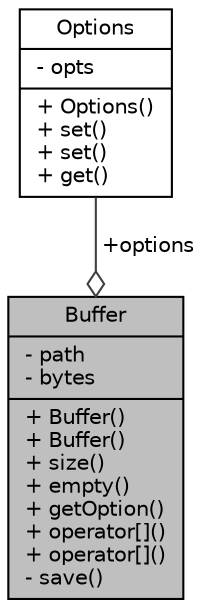 digraph "Buffer"
{
 // LATEX_PDF_SIZE
  bgcolor="transparent";
  edge [fontname="Helvetica",fontsize="10",labelfontname="Helvetica",labelfontsize="10"];
  node [fontname="Helvetica",fontsize="10",shape=record];
  Node1 [label="{Buffer\n|- path\l- bytes\l|+ Buffer()\l+ Buffer()\l+ size()\l+ empty()\l+ getOption()\l+ operator[]()\l+ operator[]()\l- save()\l}",height=0.2,width=0.4,color="black", fillcolor="grey75", style="filled", fontcolor="black",tooltip=" "];
  Node2 -> Node1 [color="grey25",fontsize="10",style="solid",label=" +options" ,arrowhead="odiamond",fontname="Helvetica"];
  Node2 [label="{Options\n|- opts\l|+ Options()\l+ set()\l+ set()\l+ get()\l}",height=0.2,width=0.4,color="black",URL="$classOptions.html",tooltip=" "];
}
